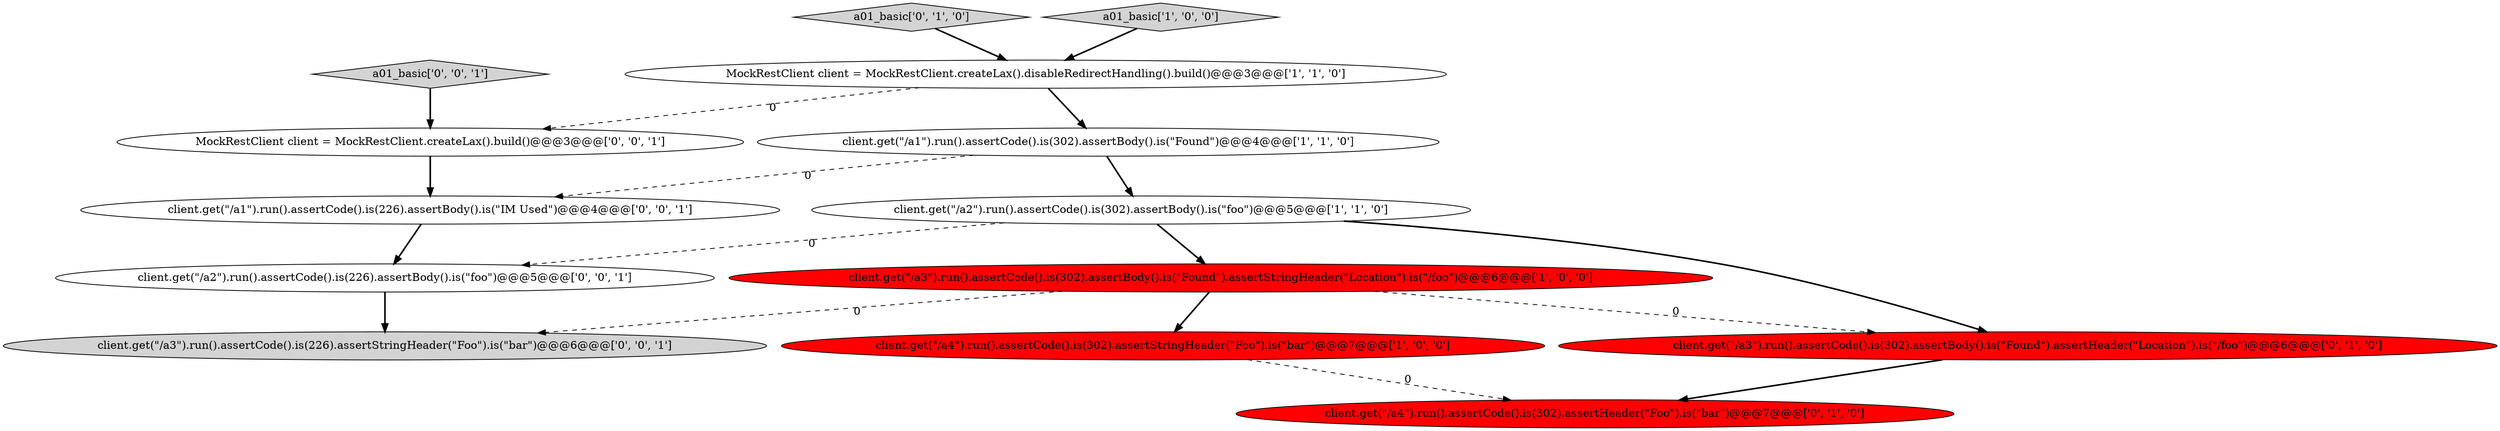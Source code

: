 digraph {
1 [style = filled, label = "client.get(\"/a2\").run().assertCode().is(302).assertBody().is(\"foo\")@@@5@@@['1', '1', '0']", fillcolor = white, shape = ellipse image = "AAA0AAABBB1BBB"];
3 [style = filled, label = "client.get(\"/a1\").run().assertCode().is(302).assertBody().is(\"Found\")@@@4@@@['1', '1', '0']", fillcolor = white, shape = ellipse image = "AAA0AAABBB1BBB"];
11 [style = filled, label = "MockRestClient client = MockRestClient.createLax().build()@@@3@@@['0', '0', '1']", fillcolor = white, shape = ellipse image = "AAA0AAABBB3BBB"];
5 [style = filled, label = "client.get(\"/a3\").run().assertCode().is(302).assertBody().is(\"Found\").assertStringHeader(\"Location\").is(\"/foo\")@@@6@@@['1', '0', '0']", fillcolor = red, shape = ellipse image = "AAA1AAABBB1BBB"];
6 [style = filled, label = "a01_basic['0', '1', '0']", fillcolor = lightgray, shape = diamond image = "AAA0AAABBB2BBB"];
0 [style = filled, label = "MockRestClient client = MockRestClient.createLax().disableRedirectHandling().build()@@@3@@@['1', '1', '0']", fillcolor = white, shape = ellipse image = "AAA0AAABBB1BBB"];
9 [style = filled, label = "a01_basic['0', '0', '1']", fillcolor = lightgray, shape = diamond image = "AAA0AAABBB3BBB"];
10 [style = filled, label = "client.get(\"/a1\").run().assertCode().is(226).assertBody().is(\"IM Used\")@@@4@@@['0', '0', '1']", fillcolor = white, shape = ellipse image = "AAA0AAABBB3BBB"];
2 [style = filled, label = "client.get(\"/a4\").run().assertCode().is(302).assertStringHeader(\"Foo\").is(\"bar\")@@@7@@@['1', '0', '0']", fillcolor = red, shape = ellipse image = "AAA1AAABBB1BBB"];
13 [style = filled, label = "client.get(\"/a2\").run().assertCode().is(226).assertBody().is(\"foo\")@@@5@@@['0', '0', '1']", fillcolor = white, shape = ellipse image = "AAA0AAABBB3BBB"];
7 [style = filled, label = "client.get(\"/a4\").run().assertCode().is(302).assertHeader(\"Foo\").is(\"bar\")@@@7@@@['0', '1', '0']", fillcolor = red, shape = ellipse image = "AAA1AAABBB2BBB"];
8 [style = filled, label = "client.get(\"/a3\").run().assertCode().is(302).assertBody().is(\"Found\").assertHeader(\"Location\").is(\"/foo\")@@@6@@@['0', '1', '0']", fillcolor = red, shape = ellipse image = "AAA1AAABBB2BBB"];
12 [style = filled, label = "client.get(\"/a3\").run().assertCode().is(226).assertStringHeader(\"Foo\").is(\"bar\")@@@6@@@['0', '0', '1']", fillcolor = lightgray, shape = ellipse image = "AAA0AAABBB3BBB"];
4 [style = filled, label = "a01_basic['1', '0', '0']", fillcolor = lightgray, shape = diamond image = "AAA0AAABBB1BBB"];
1->5 [style = bold, label=""];
0->3 [style = bold, label=""];
5->8 [style = dashed, label="0"];
5->2 [style = bold, label=""];
0->11 [style = dashed, label="0"];
6->0 [style = bold, label=""];
13->12 [style = bold, label=""];
1->8 [style = bold, label=""];
3->10 [style = dashed, label="0"];
9->11 [style = bold, label=""];
5->12 [style = dashed, label="0"];
3->1 [style = bold, label=""];
10->13 [style = bold, label=""];
2->7 [style = dashed, label="0"];
11->10 [style = bold, label=""];
8->7 [style = bold, label=""];
4->0 [style = bold, label=""];
1->13 [style = dashed, label="0"];
}
